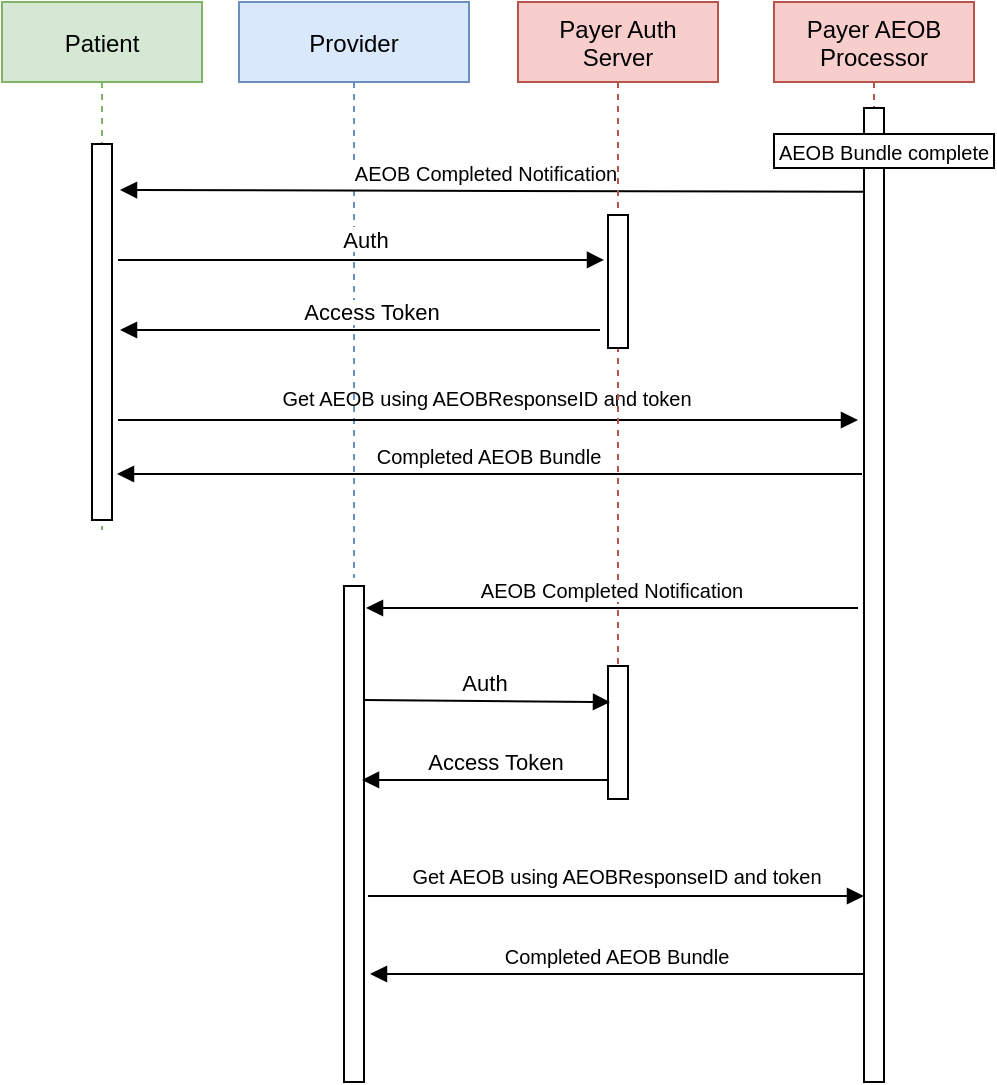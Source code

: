 <mxfile>
    <diagram id="kgpKYQtTHZ0yAKxKKP6v" name="Page-1">
        <mxGraphModel dx="1651" dy="755" grid="0" gridSize="10" guides="1" tooltips="1" connect="1" arrows="1" fold="1" page="1" pageScale="1" pageWidth="850" pageHeight="1100" math="0" shadow="0">
            <root>
                <mxCell id="0"/>
                <mxCell id="1" parent="0"/>
                <mxCell id="3nuBFxr9cyL0pnOWT2aG-6" value="" style="points=[];perimeter=orthogonalPerimeter;rounded=0;shadow=0;strokeWidth=1;" parent="1" vertex="1">
                    <mxGeometry x="290" y="372" width="10" height="248" as="geometry"/>
                </mxCell>
                <mxCell id="3nuBFxr9cyL0pnOWT2aG-5" value="Provider" style="shape=umlLifeline;perimeter=lifelinePerimeter;container=1;collapsible=0;recursiveResize=0;rounded=0;shadow=0;strokeWidth=1;fillColor=#dae8fc;strokeColor=#6c8ebf;" parent="1" vertex="1">
                    <mxGeometry x="237.5" y="80" width="115" height="288" as="geometry"/>
                </mxCell>
                <mxCell id="eunGYBZojGxnAnl-epNE-7" value="Payer AEOB&#10;Processor" style="shape=umlLifeline;perimeter=lifelinePerimeter;container=1;collapsible=0;recursiveResize=0;rounded=0;shadow=0;strokeWidth=1;fillColor=#f8cecc;strokeColor=#b85450;" parent="1" vertex="1">
                    <mxGeometry x="505" y="80" width="100" height="443" as="geometry"/>
                </mxCell>
                <mxCell id="eunGYBZojGxnAnl-epNE-8" value="" style="points=[];perimeter=orthogonalPerimeter;rounded=0;shadow=0;strokeWidth=1;" parent="1" vertex="1">
                    <mxGeometry x="550" y="133" width="10" height="487" as="geometry"/>
                </mxCell>
                <mxCell id="3nuBFxr9cyL0pnOWT2aG-1" value="Patient" style="shape=umlLifeline;perimeter=lifelinePerimeter;container=1;collapsible=0;recursiveResize=0;rounded=0;shadow=0;strokeWidth=1;fillColor=#d5e8d4;strokeColor=#82b366;" parent="1" vertex="1">
                    <mxGeometry x="119" y="80" width="100" height="264" as="geometry"/>
                </mxCell>
                <mxCell id="3nuBFxr9cyL0pnOWT2aG-2" value="" style="points=[];perimeter=orthogonalPerimeter;rounded=0;shadow=0;strokeWidth=1;" parent="3nuBFxr9cyL0pnOWT2aG-1" vertex="1">
                    <mxGeometry x="45" y="71" width="10" height="188" as="geometry"/>
                </mxCell>
                <mxCell id="eunGYBZojGxnAnl-epNE-26" value="" style="verticalAlign=bottom;endArrow=block;shadow=0;strokeWidth=1;" parent="1" edge="1">
                    <mxGeometry relative="1" as="geometry">
                        <mxPoint x="177" y="289" as="sourcePoint"/>
                        <mxPoint x="547" y="289" as="targetPoint"/>
                    </mxGeometry>
                </mxCell>
                <mxCell id="eunGYBZojGxnAnl-epNE-40" value="Get AEOB using AEOBResponseID and token" style="text;html=1;resizable=0;autosize=1;align=center;verticalAlign=middle;points=[];fillColor=none;strokeColor=none;rounded=0;fontSize=10;" parent="1" vertex="1">
                    <mxGeometry x="253" y="270" width="215" height="16" as="geometry"/>
                </mxCell>
                <mxCell id="eunGYBZojGxnAnl-epNE-47" value="Access Token" style="verticalAlign=bottom;endArrow=block;entryX=0.9;entryY=0.391;shadow=0;strokeWidth=1;fontSize=11;entryDx=0;entryDy=0;entryPerimeter=0;" parent="1" source="eunGYBZojGxnAnl-epNE-70" target="3nuBFxr9cyL0pnOWT2aG-6" edge="1">
                    <mxGeometry x="-0.048" relative="1" as="geometry">
                        <mxPoint x="409" y="463" as="sourcePoint"/>
                        <mxPoint x="304" y="463" as="targetPoint"/>
                        <mxPoint as="offset"/>
                    </mxGeometry>
                </mxCell>
                <mxCell id="eunGYBZojGxnAnl-epNE-50" value="Completed AEOB Bundle" style="verticalAlign=bottom;endArrow=block;shadow=0;strokeWidth=1;fontSize=10;" parent="1" edge="1">
                    <mxGeometry relative="1" as="geometry">
                        <mxPoint x="550" y="566" as="sourcePoint"/>
                        <mxPoint x="303" y="566" as="targetPoint"/>
                    </mxGeometry>
                </mxCell>
                <mxCell id="eunGYBZojGxnAnl-epNE-16" value="&lt;font style=&quot;font-size: 10px&quot;&gt;AEOB Bundle complete&lt;/font&gt;" style="rounded=0;whiteSpace=wrap;html=1;" parent="1" vertex="1">
                    <mxGeometry x="505" y="146" width="110" height="17" as="geometry"/>
                </mxCell>
                <mxCell id="eunGYBZojGxnAnl-epNE-69" value="AEOB Completed Notification" style="verticalAlign=bottom;endArrow=block;shadow=0;strokeWidth=1;fontSize=10;labelBackgroundColor=#FFFFFF;exitX=0;exitY=0.086;exitDx=0;exitDy=0;exitPerimeter=0;" parent="1" source="eunGYBZojGxnAnl-epNE-8" edge="1">
                    <mxGeometry x="0.016" relative="1" as="geometry">
                        <mxPoint x="545" y="174" as="sourcePoint"/>
                        <mxPoint x="178" y="174" as="targetPoint"/>
                        <mxPoint as="offset"/>
                    </mxGeometry>
                </mxCell>
                <mxCell id="eunGYBZojGxnAnl-epNE-70" value="Payer Auth&#10;Server" style="shape=umlLifeline;perimeter=lifelinePerimeter;container=1;collapsible=0;recursiveResize=0;rounded=0;shadow=0;strokeWidth=1;fillColor=#f8cecc;strokeColor=#b85450;" parent="1" vertex="1">
                    <mxGeometry x="377" y="80" width="100" height="399" as="geometry"/>
                </mxCell>
                <mxCell id="eunGYBZojGxnAnl-epNE-71" value="" style="points=[];perimeter=orthogonalPerimeter;rounded=0;shadow=0;strokeWidth=1;" parent="1" vertex="1">
                    <mxGeometry x="422" y="186.5" width="10" height="66.5" as="geometry"/>
                </mxCell>
                <mxCell id="eunGYBZojGxnAnl-epNE-72" value="Auth" style="verticalAlign=bottom;endArrow=block;entryX=-0.2;entryY=0.338;shadow=0;strokeWidth=1;entryDx=0;entryDy=0;entryPerimeter=0;labelBackgroundColor=#FFFFFF;" parent="1" target="eunGYBZojGxnAnl-epNE-71" edge="1">
                    <mxGeometry x="0.02" y="1" relative="1" as="geometry">
                        <mxPoint x="177" y="209" as="sourcePoint"/>
                        <mxPoint x="281" y="210.0" as="targetPoint"/>
                        <mxPoint as="offset"/>
                    </mxGeometry>
                </mxCell>
                <mxCell id="eunGYBZojGxnAnl-epNE-74" value="Access Token" style="verticalAlign=bottom;endArrow=block;shadow=0;strokeWidth=1;fontSize=11;labelBackgroundColor=#FFFFFF;" parent="1" edge="1">
                    <mxGeometry x="-0.05" relative="1" as="geometry">
                        <mxPoint x="418" y="244" as="sourcePoint"/>
                        <mxPoint x="178" y="244" as="targetPoint"/>
                        <mxPoint as="offset"/>
                    </mxGeometry>
                </mxCell>
                <mxCell id="eunGYBZojGxnAnl-epNE-76" value="Completed AEOB Bundle" style="verticalAlign=bottom;endArrow=block;shadow=0;strokeWidth=1;fontSize=10;" parent="1" edge="1">
                    <mxGeometry relative="1" as="geometry">
                        <mxPoint x="549" y="316" as="sourcePoint"/>
                        <mxPoint x="176.5" y="316" as="targetPoint"/>
                    </mxGeometry>
                </mxCell>
                <mxCell id="eunGYBZojGxnAnl-epNE-79" value="AEOB Completed Notification" style="verticalAlign=bottom;endArrow=block;shadow=0;strokeWidth=1;fontSize=10;" parent="1" edge="1">
                    <mxGeometry relative="1" as="geometry">
                        <mxPoint x="547" y="383" as="sourcePoint"/>
                        <mxPoint x="301" y="383" as="targetPoint"/>
                    </mxGeometry>
                </mxCell>
                <mxCell id="eunGYBZojGxnAnl-epNE-81" value="" style="points=[];perimeter=orthogonalPerimeter;rounded=0;shadow=0;strokeWidth=1;" parent="1" vertex="1">
                    <mxGeometry x="422" y="412" width="10" height="66.5" as="geometry"/>
                </mxCell>
                <mxCell id="eunGYBZojGxnAnl-epNE-82" value="Auth" style="verticalAlign=bottom;endArrow=block;entryX=0.1;entryY=0.271;shadow=0;strokeWidth=1;entryDx=0;entryDy=0;entryPerimeter=0;exitX=1;exitY=0.23;exitDx=0;exitDy=0;exitPerimeter=0;" parent="1" source="3nuBFxr9cyL0pnOWT2aG-6" target="eunGYBZojGxnAnl-epNE-81" edge="1">
                    <mxGeometry x="-0.018" relative="1" as="geometry">
                        <mxPoint x="306" y="426" as="sourcePoint"/>
                        <mxPoint x="415" y="427.0" as="targetPoint"/>
                        <mxPoint as="offset"/>
                    </mxGeometry>
                </mxCell>
                <mxCell id="eunGYBZojGxnAnl-epNE-83" value="" style="verticalAlign=bottom;endArrow=block;shadow=0;strokeWidth=1;" parent="1" edge="1">
                    <mxGeometry relative="1" as="geometry">
                        <mxPoint x="302" y="527" as="sourcePoint"/>
                        <mxPoint x="550" y="527" as="targetPoint"/>
                    </mxGeometry>
                </mxCell>
                <mxCell id="eunGYBZojGxnAnl-epNE-87" value="Get AEOB using AEOBResponseID and token" style="text;html=1;resizable=0;autosize=1;align=center;verticalAlign=middle;points=[];fillColor=none;strokeColor=none;rounded=0;fontSize=10;" parent="1" vertex="1">
                    <mxGeometry x="318" y="509" width="215" height="16" as="geometry"/>
                </mxCell>
            </root>
        </mxGraphModel>
    </diagram>
</mxfile>